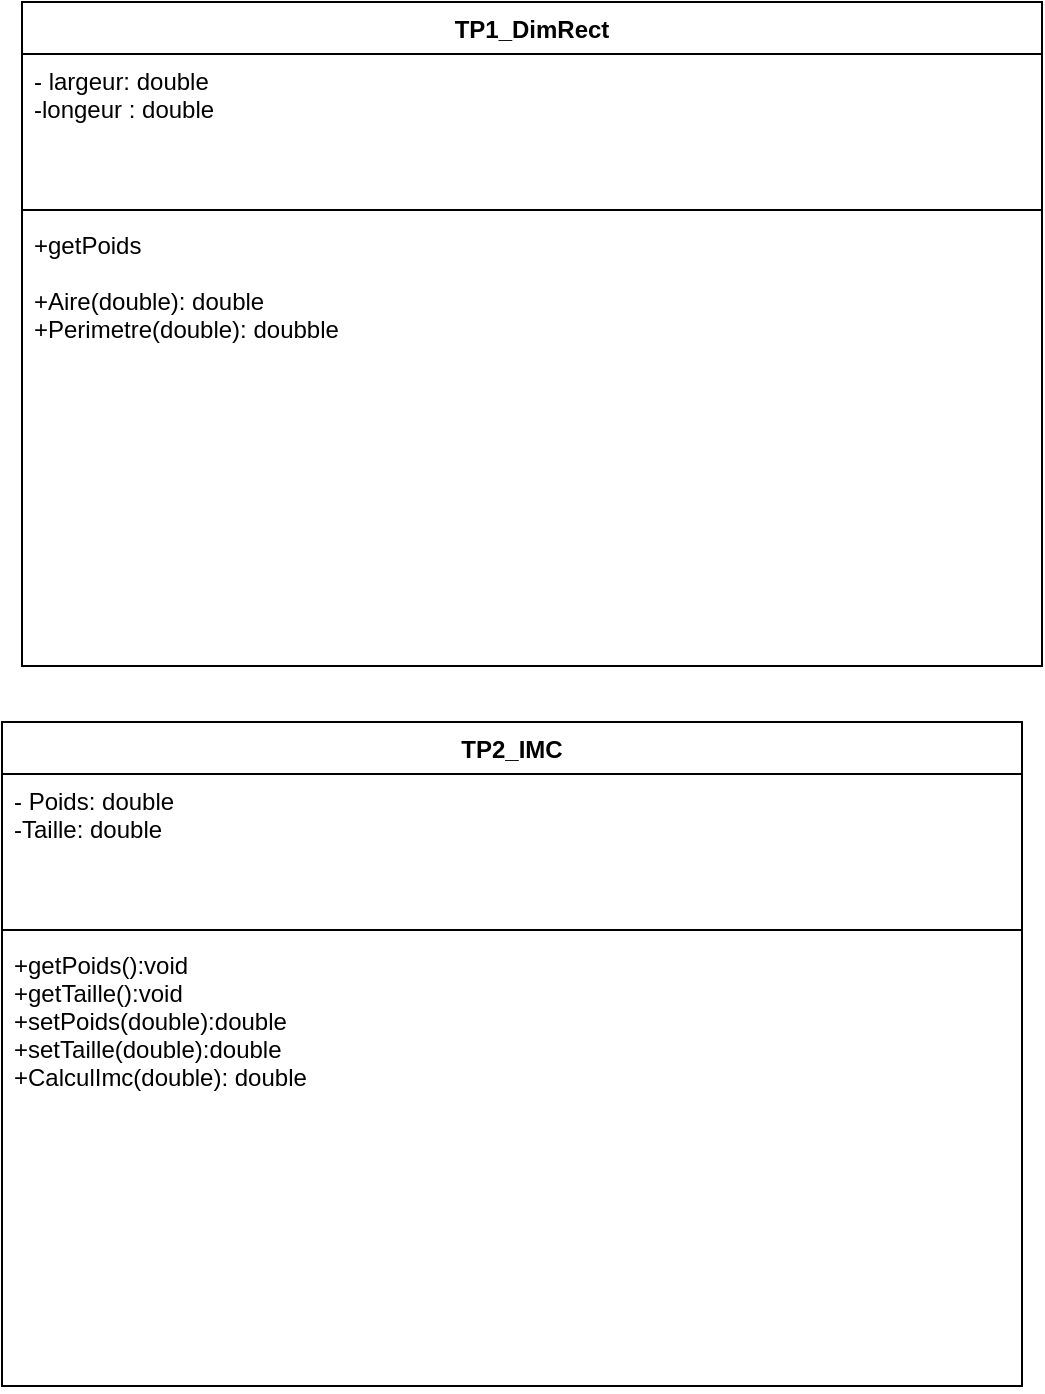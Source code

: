 <mxfile version="15.5.6" type="device"><diagram id="1IX31193pwt6xxo4QYmA" name="Page-1"><mxGraphModel dx="1935" dy="534" grid="1" gridSize="10" guides="1" tooltips="1" connect="1" arrows="1" fold="1" page="1" pageScale="1" pageWidth="827" pageHeight="1169" math="0" shadow="0"><root><mxCell id="0"/><mxCell id="1" parent="0"/><mxCell id="8AlEKbp0y2TJ_9fjCs2y-18" value="TP1_DimRect" style="swimlane;fontStyle=1;align=center;verticalAlign=top;childLayout=stackLayout;horizontal=1;startSize=26;horizontalStack=0;resizeParent=1;resizeParentMax=0;resizeLast=0;collapsible=1;marginBottom=0;" vertex="1" parent="1"><mxGeometry x="-20" y="110" width="510" height="332" as="geometry"/></mxCell><mxCell id="8AlEKbp0y2TJ_9fjCs2y-19" value="- largeur: double&#10;-longeur : double &#10;&#10;" style="text;strokeColor=none;fillColor=none;align=left;verticalAlign=top;spacingLeft=4;spacingRight=4;overflow=hidden;rotatable=0;points=[[0,0.5],[1,0.5]];portConstraint=eastwest;" vertex="1" parent="8AlEKbp0y2TJ_9fjCs2y-18"><mxGeometry y="26" width="510" height="74" as="geometry"/></mxCell><mxCell id="8AlEKbp0y2TJ_9fjCs2y-20" value="" style="line;strokeWidth=1;fillColor=none;align=left;verticalAlign=middle;spacingTop=-1;spacingLeft=3;spacingRight=3;rotatable=0;labelPosition=right;points=[];portConstraint=eastwest;" vertex="1" parent="8AlEKbp0y2TJ_9fjCs2y-18"><mxGeometry y="100" width="510" height="8" as="geometry"/></mxCell><mxCell id="8AlEKbp0y2TJ_9fjCs2y-21" value="+getPoids&#10;&#10;+Aire(double): double&#10;+Perimetre(double): doubble " style="text;strokeColor=none;fillColor=none;align=left;verticalAlign=top;spacingLeft=4;spacingRight=4;overflow=hidden;rotatable=0;points=[[0,0.5],[1,0.5]];portConstraint=eastwest;" vertex="1" parent="8AlEKbp0y2TJ_9fjCs2y-18"><mxGeometry y="108" width="510" height="224" as="geometry"/></mxCell><mxCell id="8AlEKbp0y2TJ_9fjCs2y-25" value="TP2_IMC" style="swimlane;fontStyle=1;align=center;verticalAlign=top;childLayout=stackLayout;horizontal=1;startSize=26;horizontalStack=0;resizeParent=1;resizeParentMax=0;resizeLast=0;collapsible=1;marginBottom=0;" vertex="1" parent="1"><mxGeometry x="-30" y="470" width="510" height="332" as="geometry"/></mxCell><mxCell id="8AlEKbp0y2TJ_9fjCs2y-26" value="- Poids: double&#10;-Taille: double &#10;&#10;" style="text;strokeColor=none;fillColor=none;align=left;verticalAlign=top;spacingLeft=4;spacingRight=4;overflow=hidden;rotatable=0;points=[[0,0.5],[1,0.5]];portConstraint=eastwest;" vertex="1" parent="8AlEKbp0y2TJ_9fjCs2y-25"><mxGeometry y="26" width="510" height="74" as="geometry"/></mxCell><mxCell id="8AlEKbp0y2TJ_9fjCs2y-27" value="" style="line;strokeWidth=1;fillColor=none;align=left;verticalAlign=middle;spacingTop=-1;spacingLeft=3;spacingRight=3;rotatable=0;labelPosition=right;points=[];portConstraint=eastwest;" vertex="1" parent="8AlEKbp0y2TJ_9fjCs2y-25"><mxGeometry y="100" width="510" height="8" as="geometry"/></mxCell><mxCell id="8AlEKbp0y2TJ_9fjCs2y-28" value="+getPoids():void&#10;+getTaille():void&#10;+setPoids(double):double&#10;+setTaille(double):double &#10;+CalculImc(double): double&#10;" style="text;strokeColor=none;fillColor=none;align=left;verticalAlign=top;spacingLeft=4;spacingRight=4;overflow=hidden;rotatable=0;points=[[0,0.5],[1,0.5]];portConstraint=eastwest;" vertex="1" parent="8AlEKbp0y2TJ_9fjCs2y-25"><mxGeometry y="108" width="510" height="224" as="geometry"/></mxCell></root></mxGraphModel></diagram></mxfile>